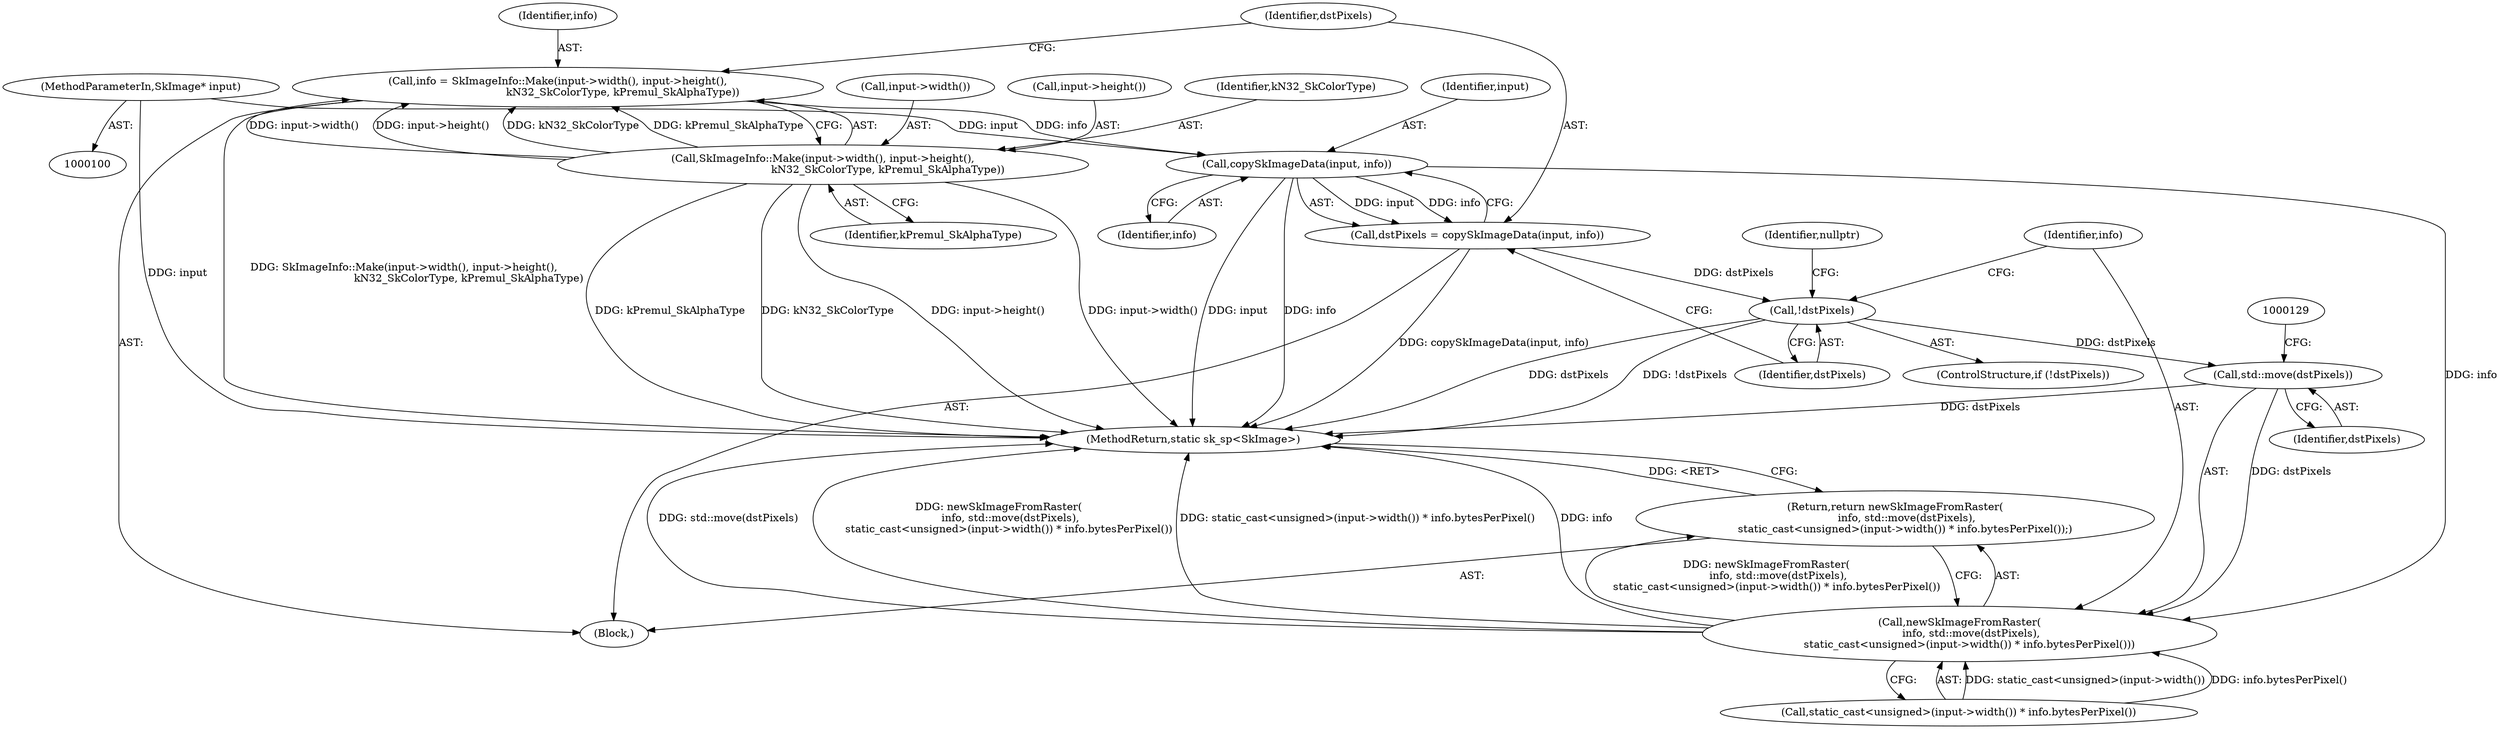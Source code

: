 digraph "0_Chrome_d59a4441697f6253e7dc3f7ae5caad6e5fd2c778_8@API" {
"1000114" [label="(Call,copySkImageData(input, info))"];
"1000101" [label="(MethodParameterIn,SkImage* input)"];
"1000104" [label="(Call,info = SkImageInfo::Make(input->width(), input->height(),\n                                       kN32_SkColorType, kPremul_SkAlphaType))"];
"1000106" [label="(Call,SkImageInfo::Make(input->width(), input->height(),\n                                       kN32_SkColorType, kPremul_SkAlphaType))"];
"1000112" [label="(Call,dstPixels = copySkImageData(input, info))"];
"1000118" [label="(Call,!dstPixels)"];
"1000125" [label="(Call,std::move(dstPixels))"];
"1000123" [label="(Call,newSkImageFromRaster(\n       info, std::move(dstPixels),\n      static_cast<unsigned>(input->width()) * info.bytesPerPixel()))"];
"1000122" [label="(Return,return newSkImageFromRaster(\n       info, std::move(dstPixels),\n      static_cast<unsigned>(input->width()) * info.bytesPerPixel());)"];
"1000105" [label="(Identifier,info)"];
"1000112" [label="(Call,dstPixels = copySkImageData(input, info))"];
"1000125" [label="(Call,std::move(dstPixels))"];
"1000104" [label="(Call,info = SkImageInfo::Make(input->width(), input->height(),\n                                       kN32_SkColorType, kPremul_SkAlphaType))"];
"1000115" [label="(Identifier,input)"];
"1000108" [label="(Call,input->height())"];
"1000116" [label="(Identifier,info)"];
"1000119" [label="(Identifier,dstPixels)"];
"1000126" [label="(Identifier,dstPixels)"];
"1000123" [label="(Call,newSkImageFromRaster(\n       info, std::move(dstPixels),\n      static_cast<unsigned>(input->width()) * info.bytesPerPixel()))"];
"1000117" [label="(ControlStructure,if (!dstPixels))"];
"1000121" [label="(Identifier,nullptr)"];
"1000110" [label="(Identifier,kPremul_SkAlphaType)"];
"1000124" [label="(Identifier,info)"];
"1000101" [label="(MethodParameterIn,SkImage* input)"];
"1000102" [label="(Block,)"];
"1000122" [label="(Return,return newSkImageFromRaster(\n       info, std::move(dstPixels),\n      static_cast<unsigned>(input->width()) * info.bytesPerPixel());)"];
"1000114" [label="(Call,copySkImageData(input, info))"];
"1000109" [label="(Identifier,kN32_SkColorType)"];
"1000107" [label="(Call,input->width())"];
"1000118" [label="(Call,!dstPixels)"];
"1000127" [label="(Call,static_cast<unsigned>(input->width()) * info.bytesPerPixel())"];
"1000113" [label="(Identifier,dstPixels)"];
"1000106" [label="(Call,SkImageInfo::Make(input->width(), input->height(),\n                                       kN32_SkColorType, kPremul_SkAlphaType))"];
"1000132" [label="(MethodReturn,static sk_sp<SkImage>)"];
"1000114" -> "1000112"  [label="AST: "];
"1000114" -> "1000116"  [label="CFG: "];
"1000115" -> "1000114"  [label="AST: "];
"1000116" -> "1000114"  [label="AST: "];
"1000112" -> "1000114"  [label="CFG: "];
"1000114" -> "1000132"  [label="DDG: input"];
"1000114" -> "1000132"  [label="DDG: info"];
"1000114" -> "1000112"  [label="DDG: input"];
"1000114" -> "1000112"  [label="DDG: info"];
"1000101" -> "1000114"  [label="DDG: input"];
"1000104" -> "1000114"  [label="DDG: info"];
"1000114" -> "1000123"  [label="DDG: info"];
"1000101" -> "1000100"  [label="AST: "];
"1000101" -> "1000132"  [label="DDG: input"];
"1000104" -> "1000102"  [label="AST: "];
"1000104" -> "1000106"  [label="CFG: "];
"1000105" -> "1000104"  [label="AST: "];
"1000106" -> "1000104"  [label="AST: "];
"1000113" -> "1000104"  [label="CFG: "];
"1000104" -> "1000132"  [label="DDG: SkImageInfo::Make(input->width(), input->height(),\n                                       kN32_SkColorType, kPremul_SkAlphaType)"];
"1000106" -> "1000104"  [label="DDG: input->width()"];
"1000106" -> "1000104"  [label="DDG: input->height()"];
"1000106" -> "1000104"  [label="DDG: kN32_SkColorType"];
"1000106" -> "1000104"  [label="DDG: kPremul_SkAlphaType"];
"1000106" -> "1000110"  [label="CFG: "];
"1000107" -> "1000106"  [label="AST: "];
"1000108" -> "1000106"  [label="AST: "];
"1000109" -> "1000106"  [label="AST: "];
"1000110" -> "1000106"  [label="AST: "];
"1000106" -> "1000132"  [label="DDG: input->height()"];
"1000106" -> "1000132"  [label="DDG: input->width()"];
"1000106" -> "1000132"  [label="DDG: kPremul_SkAlphaType"];
"1000106" -> "1000132"  [label="DDG: kN32_SkColorType"];
"1000112" -> "1000102"  [label="AST: "];
"1000113" -> "1000112"  [label="AST: "];
"1000119" -> "1000112"  [label="CFG: "];
"1000112" -> "1000132"  [label="DDG: copySkImageData(input, info)"];
"1000112" -> "1000118"  [label="DDG: dstPixels"];
"1000118" -> "1000117"  [label="AST: "];
"1000118" -> "1000119"  [label="CFG: "];
"1000119" -> "1000118"  [label="AST: "];
"1000121" -> "1000118"  [label="CFG: "];
"1000124" -> "1000118"  [label="CFG: "];
"1000118" -> "1000132"  [label="DDG: !dstPixels"];
"1000118" -> "1000132"  [label="DDG: dstPixels"];
"1000118" -> "1000125"  [label="DDG: dstPixels"];
"1000125" -> "1000123"  [label="AST: "];
"1000125" -> "1000126"  [label="CFG: "];
"1000126" -> "1000125"  [label="AST: "];
"1000129" -> "1000125"  [label="CFG: "];
"1000125" -> "1000132"  [label="DDG: dstPixels"];
"1000125" -> "1000123"  [label="DDG: dstPixels"];
"1000123" -> "1000122"  [label="AST: "];
"1000123" -> "1000127"  [label="CFG: "];
"1000124" -> "1000123"  [label="AST: "];
"1000127" -> "1000123"  [label="AST: "];
"1000122" -> "1000123"  [label="CFG: "];
"1000123" -> "1000132"  [label="DDG: std::move(dstPixels)"];
"1000123" -> "1000132"  [label="DDG: newSkImageFromRaster(\n       info, std::move(dstPixels),\n      static_cast<unsigned>(input->width()) * info.bytesPerPixel())"];
"1000123" -> "1000132"  [label="DDG: static_cast<unsigned>(input->width()) * info.bytesPerPixel()"];
"1000123" -> "1000132"  [label="DDG: info"];
"1000123" -> "1000122"  [label="DDG: newSkImageFromRaster(\n       info, std::move(dstPixels),\n      static_cast<unsigned>(input->width()) * info.bytesPerPixel())"];
"1000127" -> "1000123"  [label="DDG: static_cast<unsigned>(input->width())"];
"1000127" -> "1000123"  [label="DDG: info.bytesPerPixel()"];
"1000122" -> "1000102"  [label="AST: "];
"1000132" -> "1000122"  [label="CFG: "];
"1000122" -> "1000132"  [label="DDG: <RET>"];
}

